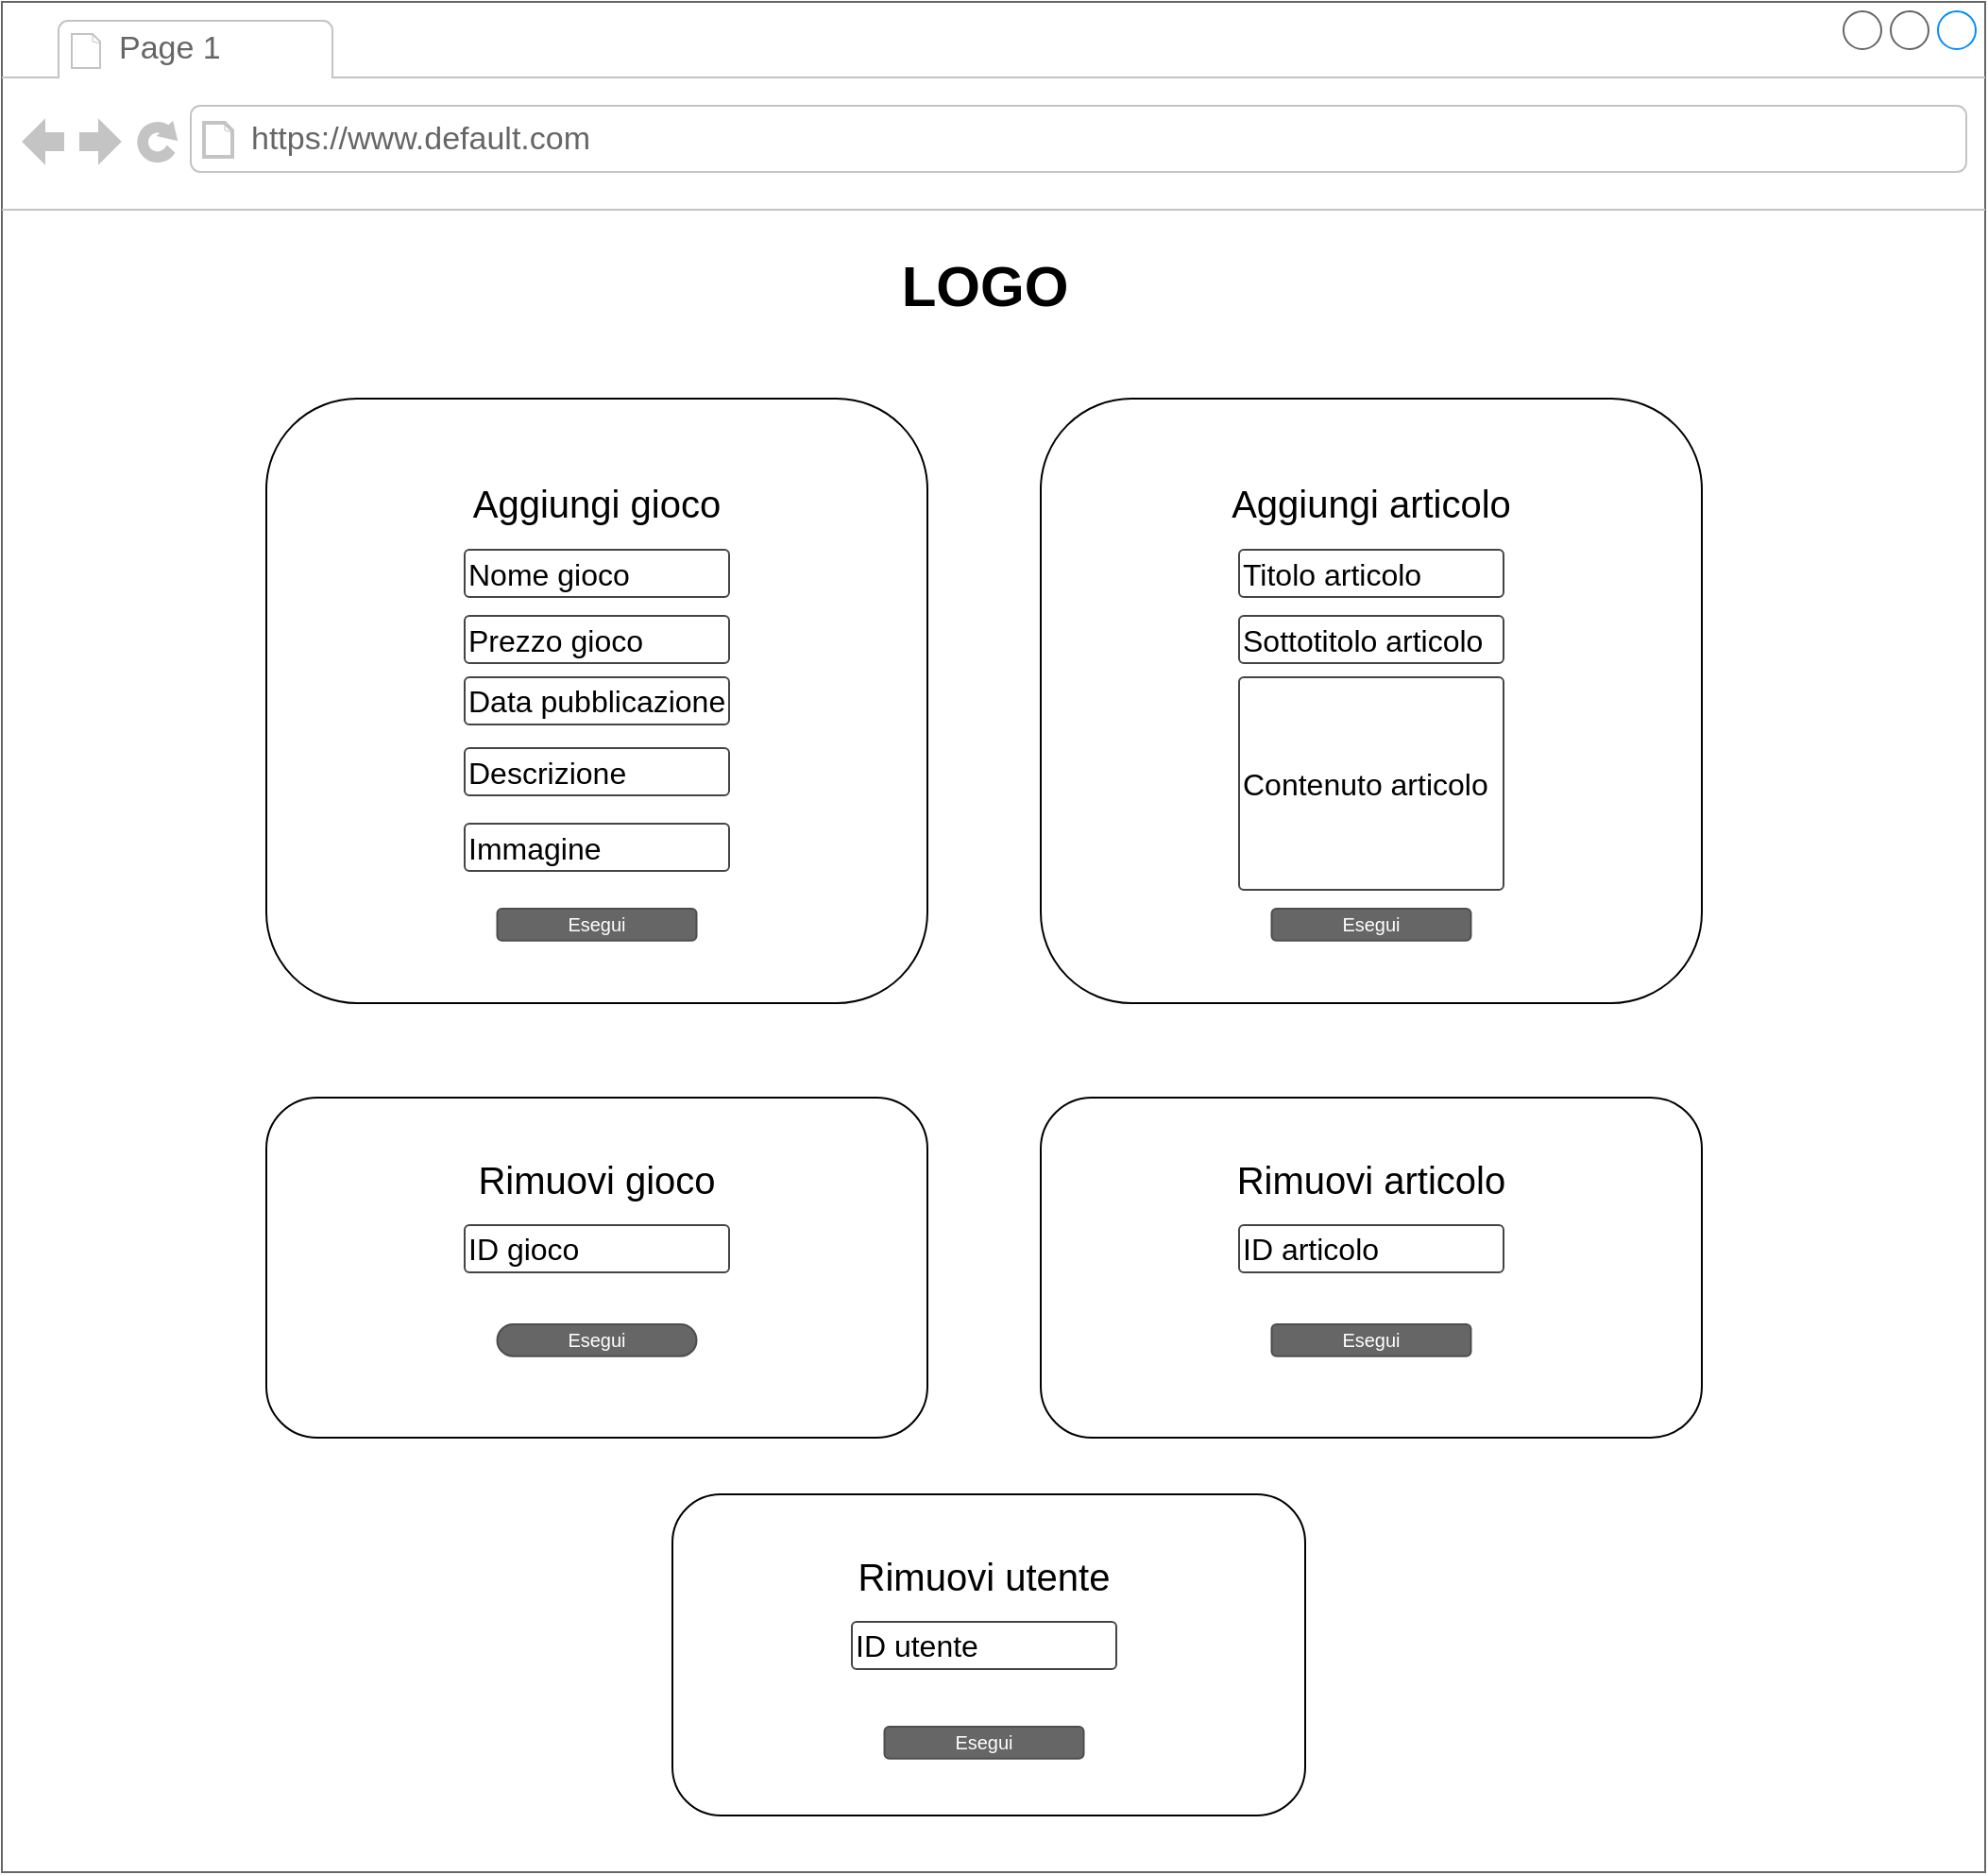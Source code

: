<mxfile version="15.4.0" type="device"><diagram name="Page-1" id="2cc2dc42-3aac-f2a9-1cec-7a8b7cbee084"><mxGraphModel dx="1045" dy="1668" grid="1" gridSize="10" guides="1" tooltips="1" connect="1" arrows="1" fold="1" page="1" pageScale="1" pageWidth="1100" pageHeight="850" background="#ffffff" math="0" shadow="0"><root><mxCell id="0"/><mxCell id="1" parent="0"/><mxCell id="7026571954dc6520-1" value="" style="strokeWidth=1;shadow=0;dashed=0;align=center;html=1;shape=mxgraph.mockup.containers.browserWindow;rSize=0;strokeColor=#666666;mainText=,;recursiveResize=0;rounded=0;labelBackgroundColor=none;fontFamily=Verdana;fontSize=12" parent="1" vertex="1"><mxGeometry x="610" y="-80" width="1050" height="990" as="geometry"/></mxCell><mxCell id="7026571954dc6520-2" value="Page 1" style="strokeWidth=1;shadow=0;dashed=0;align=center;html=1;shape=mxgraph.mockup.containers.anchor;fontSize=17;fontColor=#666666;align=left;" parent="7026571954dc6520-1" vertex="1"><mxGeometry x="60" y="12" width="110" height="26" as="geometry"/></mxCell><mxCell id="7026571954dc6520-3" value="https://www.default.com" style="strokeWidth=1;shadow=0;dashed=0;align=center;html=1;shape=mxgraph.mockup.containers.anchor;rSize=0;fontSize=17;fontColor=#666666;align=left;" parent="7026571954dc6520-1" vertex="1"><mxGeometry x="130" y="60" width="250" height="26" as="geometry"/></mxCell><mxCell id="50CQswadDpStFUYk3mGQ-2" value="LOGO" style="text;strokeColor=none;fillColor=none;html=1;fontSize=30;fontStyle=1;verticalAlign=middle;align=center;" vertex="1" parent="7026571954dc6520-1"><mxGeometry x="470" y="130" width="100" height="40" as="geometry"/></mxCell><mxCell id="50CQswadDpStFUYk3mGQ-162" value="" style="rounded=1;whiteSpace=wrap;html=1;" vertex="1" parent="7026571954dc6520-1"><mxGeometry x="140" y="210" width="350" height="320" as="geometry"/></mxCell><mxCell id="50CQswadDpStFUYk3mGQ-163" value="Aggiungi gioco" style="text;html=1;strokeColor=none;fillColor=none;align=center;verticalAlign=middle;whiteSpace=wrap;rounded=0;fontSize=20;" vertex="1" parent="7026571954dc6520-1"><mxGeometry x="240" y="250" width="150" height="30" as="geometry"/></mxCell><mxCell id="50CQswadDpStFUYk3mGQ-164" value="Esegui" style="rounded=1;html=1;shadow=0;dashed=0;whiteSpace=wrap;fontSize=10;fillColor=#666666;align=center;strokeColor=#4D4D4D;fontColor=#ffffff;" vertex="1" parent="7026571954dc6520-1"><mxGeometry x="262.25" y="480" width="105.5" height="16.88" as="geometry"/></mxCell><mxCell id="50CQswadDpStFUYk3mGQ-165" value="&lt;font size=&quot;3&quot;&gt;Nome gioco&lt;/font&gt;" style="strokeWidth=1;html=1;shadow=0;dashed=0;shape=mxgraph.ios.iTextInput;strokeColor=#444444;align=left;buttonText=;fontSize=8" vertex="1" parent="7026571954dc6520-1"><mxGeometry x="245" y="290" width="140" height="25" as="geometry"/></mxCell><mxCell id="50CQswadDpStFUYk3mGQ-166" value="&lt;font size=&quot;3&quot;&gt;Prezzo gioco&lt;/font&gt;" style="strokeWidth=1;html=1;shadow=0;dashed=0;shape=mxgraph.ios.iTextInput;strokeColor=#444444;align=left;buttonText=;fontSize=8" vertex="1" parent="7026571954dc6520-1"><mxGeometry x="245" y="325" width="140" height="25" as="geometry"/></mxCell><mxCell id="50CQswadDpStFUYk3mGQ-167" value="&lt;font size=&quot;3&quot;&gt;Data pubblicazione&lt;/font&gt;" style="strokeWidth=1;html=1;shadow=0;dashed=0;shape=mxgraph.ios.iTextInput;strokeColor=#444444;align=left;buttonText=;fontSize=8" vertex="1" parent="7026571954dc6520-1"><mxGeometry x="245" y="357.5" width="140" height="25" as="geometry"/></mxCell><mxCell id="50CQswadDpStFUYk3mGQ-168" value="&lt;font size=&quot;3&quot;&gt;Descrizione&lt;/font&gt;" style="strokeWidth=1;html=1;shadow=0;dashed=0;shape=mxgraph.ios.iTextInput;strokeColor=#444444;align=left;buttonText=;fontSize=8" vertex="1" parent="7026571954dc6520-1"><mxGeometry x="245" y="395" width="140" height="25" as="geometry"/></mxCell><mxCell id="50CQswadDpStFUYk3mGQ-169" value="&lt;font size=&quot;3&quot;&gt;Immagine&lt;/font&gt;" style="strokeWidth=1;html=1;shadow=0;dashed=0;shape=mxgraph.ios.iTextInput;strokeColor=#444444;align=left;buttonText=;fontSize=8" vertex="1" parent="7026571954dc6520-1"><mxGeometry x="245" y="435" width="140" height="25" as="geometry"/></mxCell><mxCell id="50CQswadDpStFUYk3mGQ-154" value="" style="rounded=1;whiteSpace=wrap;html=1;" vertex="1" parent="7026571954dc6520-1"><mxGeometry x="550" y="210" width="350" height="320" as="geometry"/></mxCell><mxCell id="50CQswadDpStFUYk3mGQ-155" value="Aggiungi articolo" style="text;html=1;strokeColor=none;fillColor=none;align=center;verticalAlign=middle;whiteSpace=wrap;rounded=0;fontSize=20;" vertex="1" parent="7026571954dc6520-1"><mxGeometry x="640" y="250" width="170" height="30" as="geometry"/></mxCell><mxCell id="50CQswadDpStFUYk3mGQ-156" value="Esegui" style="rounded=1;html=1;shadow=0;dashed=0;whiteSpace=wrap;fontSize=10;fillColor=#666666;align=center;strokeColor=#4D4D4D;fontColor=#ffffff;" vertex="1" parent="7026571954dc6520-1"><mxGeometry x="672.25" y="480" width="105.5" height="16.88" as="geometry"/></mxCell><mxCell id="50CQswadDpStFUYk3mGQ-157" value="&lt;font size=&quot;3&quot;&gt;Titolo articolo&lt;/font&gt;" style="strokeWidth=1;html=1;shadow=0;dashed=0;shape=mxgraph.ios.iTextInput;strokeColor=#444444;align=left;buttonText=;fontSize=8" vertex="1" parent="7026571954dc6520-1"><mxGeometry x="655" y="290" width="140" height="25" as="geometry"/></mxCell><mxCell id="50CQswadDpStFUYk3mGQ-158" value="&lt;font size=&quot;3&quot;&gt;Sottotitolo articolo&lt;/font&gt;" style="strokeWidth=1;html=1;shadow=0;dashed=0;shape=mxgraph.ios.iTextInput;strokeColor=#444444;align=left;buttonText=;fontSize=8" vertex="1" parent="7026571954dc6520-1"><mxGeometry x="655" y="325" width="140" height="25" as="geometry"/></mxCell><mxCell id="50CQswadDpStFUYk3mGQ-159" value="&lt;font size=&quot;3&quot;&gt;Contenuto articolo&lt;/font&gt;" style="strokeWidth=1;html=1;shadow=0;dashed=0;shape=mxgraph.ios.iTextInput;strokeColor=#444444;align=left;buttonText=;fontSize=8" vertex="1" parent="7026571954dc6520-1"><mxGeometry x="655" y="357.5" width="140" height="112.5" as="geometry"/></mxCell><mxCell id="50CQswadDpStFUYk3mGQ-170" value="" style="rounded=1;whiteSpace=wrap;html=1;" vertex="1" parent="7026571954dc6520-1"><mxGeometry x="140" y="580" width="350" height="180" as="geometry"/></mxCell><mxCell id="50CQswadDpStFUYk3mGQ-171" value="Rimuovi gioco" style="text;html=1;strokeColor=none;fillColor=none;align=center;verticalAlign=middle;whiteSpace=wrap;rounded=0;fontSize=20;" vertex="1" parent="7026571954dc6520-1"><mxGeometry x="240" y="607.5" width="150" height="30" as="geometry"/></mxCell><mxCell id="50CQswadDpStFUYk3mGQ-172" value="Esegui" style="rounded=1;html=1;shadow=0;dashed=0;whiteSpace=wrap;fontSize=10;fillColor=#666666;align=center;strokeColor=#4D4D4D;fontColor=#ffffff;arcSize=50;" vertex="1" parent="7026571954dc6520-1"><mxGeometry x="262.25" y="700" width="105.5" height="16.88" as="geometry"/></mxCell><mxCell id="50CQswadDpStFUYk3mGQ-173" value="&lt;font size=&quot;3&quot;&gt;ID gioco&lt;/font&gt;" style="strokeWidth=1;html=1;shadow=0;dashed=0;shape=mxgraph.ios.iTextInput;strokeColor=#444444;align=left;buttonText=;fontSize=8" vertex="1" parent="7026571954dc6520-1"><mxGeometry x="245" y="647.5" width="140" height="25" as="geometry"/></mxCell><mxCell id="50CQswadDpStFUYk3mGQ-138" value="" style="rounded=1;whiteSpace=wrap;html=1;" vertex="1" parent="7026571954dc6520-1"><mxGeometry x="550" y="580" width="350" height="180" as="geometry"/></mxCell><mxCell id="50CQswadDpStFUYk3mGQ-105" value="Rimuovi articolo" style="text;html=1;strokeColor=none;fillColor=none;align=center;verticalAlign=middle;whiteSpace=wrap;rounded=0;fontSize=20;" vertex="1" parent="7026571954dc6520-1"><mxGeometry x="650" y="607.5" width="150" height="30" as="geometry"/></mxCell><mxCell id="50CQswadDpStFUYk3mGQ-141" value="&lt;font size=&quot;3&quot;&gt;ID articolo&lt;/font&gt;" style="strokeWidth=1;html=1;shadow=0;dashed=0;shape=mxgraph.ios.iTextInput;strokeColor=#444444;align=left;buttonText=;fontSize=8" vertex="1" parent="7026571954dc6520-1"><mxGeometry x="655" y="647.5" width="140" height="25" as="geometry"/></mxCell><mxCell id="50CQswadDpStFUYk3mGQ-186" value="Esegui" style="rounded=1;html=1;shadow=0;dashed=0;whiteSpace=wrap;fontSize=10;fillColor=#666666;align=center;strokeColor=#4D4D4D;fontColor=#ffffff;" vertex="1" parent="7026571954dc6520-1"><mxGeometry x="672.25" y="700" width="105.5" height="16.88" as="geometry"/></mxCell><mxCell id="50CQswadDpStFUYk3mGQ-178" value="" style="rounded=1;whiteSpace=wrap;html=1;" vertex="1" parent="7026571954dc6520-1"><mxGeometry x="355" y="790" width="335" height="170" as="geometry"/></mxCell><mxCell id="50CQswadDpStFUYk3mGQ-179" value="Rimuovi utente" style="text;html=1;strokeColor=none;fillColor=none;align=center;verticalAlign=middle;whiteSpace=wrap;rounded=0;fontSize=20;" vertex="1" parent="7026571954dc6520-1"><mxGeometry x="445" y="817.5" width="150" height="30" as="geometry"/></mxCell><mxCell id="50CQswadDpStFUYk3mGQ-180" value="Esegui" style="rounded=1;html=1;shadow=0;dashed=0;whiteSpace=wrap;fontSize=10;fillColor=#666666;align=center;strokeColor=#4D4D4D;fontColor=#ffffff;" vertex="1" parent="7026571954dc6520-1"><mxGeometry x="467.25" y="913" width="105.5" height="16.88" as="geometry"/></mxCell><mxCell id="50CQswadDpStFUYk3mGQ-181" value="&lt;font size=&quot;3&quot;&gt;ID utente&lt;/font&gt;" style="strokeWidth=1;html=1;shadow=0;dashed=0;shape=mxgraph.ios.iTextInput;strokeColor=#444444;align=left;buttonText=;fontSize=8" vertex="1" parent="7026571954dc6520-1"><mxGeometry x="450" y="857.5" width="140" height="25" as="geometry"/></mxCell></root></mxGraphModel></diagram></mxfile>